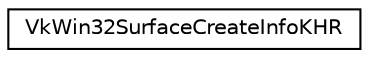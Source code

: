 digraph "Graphical Class Hierarchy"
{
 // LATEX_PDF_SIZE
  edge [fontname="Helvetica",fontsize="10",labelfontname="Helvetica",labelfontsize="10"];
  node [fontname="Helvetica",fontsize="10",shape=record];
  rankdir="LR";
  Node0 [label="VkWin32SurfaceCreateInfoKHR",height=0.2,width=0.4,color="black", fillcolor="white", style="filled",URL="$structVkWin32SurfaceCreateInfoKHR.html",tooltip=" "];
}
